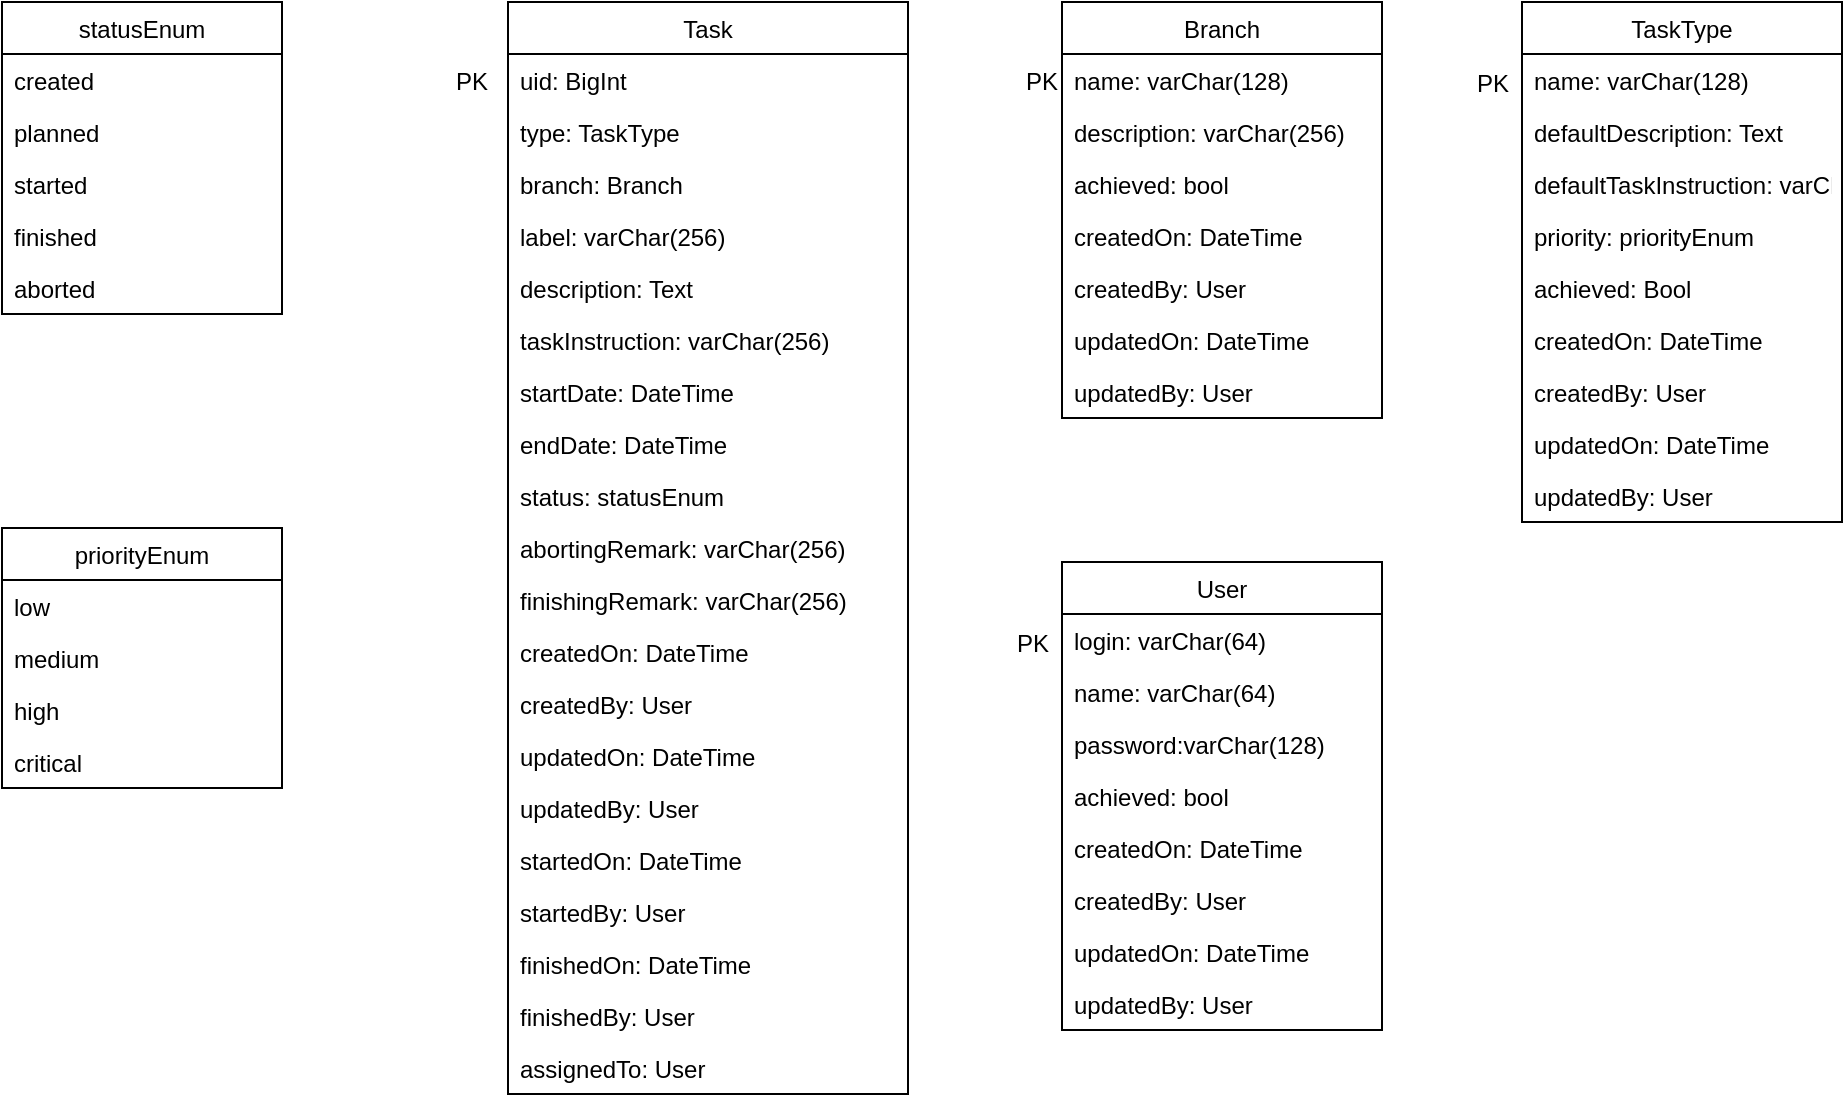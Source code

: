<mxfile version="19.0.0" type="device"><diagram id="C5RBs43oDa-KdzZeNtuy" name="Page-1"><mxGraphModel dx="2249" dy="857" grid="1" gridSize="10" guides="1" tooltips="1" connect="1" arrows="1" fold="1" page="1" pageScale="1" pageWidth="827" pageHeight="1169" math="0" shadow="0"><root><mxCell id="WIyWlLk6GJQsqaUBKTNV-0"/><mxCell id="WIyWlLk6GJQsqaUBKTNV-1" parent="WIyWlLk6GJQsqaUBKTNV-0"/><mxCell id="zkfFHV4jXpPFQw0GAbJ--0" value="Task" style="swimlane;fontStyle=0;align=center;verticalAlign=top;childLayout=stackLayout;horizontal=1;startSize=26;horizontalStack=0;resizeParent=1;resizeLast=0;collapsible=1;marginBottom=0;rounded=0;shadow=0;strokeWidth=1;" parent="WIyWlLk6GJQsqaUBKTNV-1" vertex="1"><mxGeometry x="3" y="80" width="200" height="546" as="geometry"><mxRectangle x="70" y="100" width="160" height="26" as="alternateBounds"/></mxGeometry></mxCell><mxCell id="zkfFHV4jXpPFQw0GAbJ--1" value="uid: BigInt" style="text;align=left;verticalAlign=top;spacingLeft=4;spacingRight=4;overflow=hidden;rotatable=0;points=[[0,0.5],[1,0.5]];portConstraint=eastwest;" parent="zkfFHV4jXpPFQw0GAbJ--0" vertex="1"><mxGeometry y="26" width="200" height="26" as="geometry"/></mxCell><mxCell id="zkfFHV4jXpPFQw0GAbJ--3" value="type: TaskType" style="text;align=left;verticalAlign=top;spacingLeft=4;spacingRight=4;overflow=hidden;rotatable=0;points=[[0,0.5],[1,0.5]];portConstraint=eastwest;rounded=0;shadow=0;html=0;" parent="zkfFHV4jXpPFQw0GAbJ--0" vertex="1"><mxGeometry y="52" width="200" height="26" as="geometry"/></mxCell><mxCell id="723ChH0FQPOW0OSQCUjx-0" value="branch: Branch" style="text;align=left;verticalAlign=top;spacingLeft=4;spacingRight=4;overflow=hidden;rotatable=0;points=[[0,0.5],[1,0.5]];portConstraint=eastwest;rounded=0;shadow=0;html=0;" parent="zkfFHV4jXpPFQw0GAbJ--0" vertex="1"><mxGeometry y="78" width="200" height="26" as="geometry"/></mxCell><mxCell id="MRvpnOqSH5YKRGcCdDBZ-0" value="label: varChar(256)" style="text;align=left;verticalAlign=top;spacingLeft=4;spacingRight=4;overflow=hidden;rotatable=0;points=[[0,0.5],[1,0.5]];portConstraint=eastwest;rounded=0;shadow=0;html=0;" parent="zkfFHV4jXpPFQw0GAbJ--0" vertex="1"><mxGeometry y="104" width="200" height="26" as="geometry"/></mxCell><mxCell id="MRvpnOqSH5YKRGcCdDBZ-1" value="description: Text" style="text;align=left;verticalAlign=top;spacingLeft=4;spacingRight=4;overflow=hidden;rotatable=0;points=[[0,0.5],[1,0.5]];portConstraint=eastwest;rounded=0;shadow=0;html=0;" parent="zkfFHV4jXpPFQw0GAbJ--0" vertex="1"><mxGeometry y="130" width="200" height="26" as="geometry"/></mxCell><mxCell id="xe4j3x-Gy7MrRvBosijh-3" value="taskInstruction: varChar(256)" style="text;align=left;verticalAlign=top;spacingLeft=4;spacingRight=4;overflow=hidden;rotatable=0;points=[[0,0.5],[1,0.5]];portConstraint=eastwest;rounded=0;shadow=0;html=0;" vertex="1" parent="zkfFHV4jXpPFQw0GAbJ--0"><mxGeometry y="156" width="200" height="26" as="geometry"/></mxCell><mxCell id="MRvpnOqSH5YKRGcCdDBZ-2" value="startDate: DateTime" style="text;align=left;verticalAlign=top;spacingLeft=4;spacingRight=4;overflow=hidden;rotatable=0;points=[[0,0.5],[1,0.5]];portConstraint=eastwest;rounded=0;shadow=0;html=0;" parent="zkfFHV4jXpPFQw0GAbJ--0" vertex="1"><mxGeometry y="182" width="200" height="26" as="geometry"/></mxCell><mxCell id="MRvpnOqSH5YKRGcCdDBZ-3" value="endDate: DateTime" style="text;align=left;verticalAlign=top;spacingLeft=4;spacingRight=4;overflow=hidden;rotatable=0;points=[[0,0.5],[1,0.5]];portConstraint=eastwest;rounded=0;shadow=0;html=0;" parent="zkfFHV4jXpPFQw0GAbJ--0" vertex="1"><mxGeometry y="208" width="200" height="26" as="geometry"/></mxCell><mxCell id="MRvpnOqSH5YKRGcCdDBZ-4" value="status: statusEnum" style="text;align=left;verticalAlign=top;spacingLeft=4;spacingRight=4;overflow=hidden;rotatable=0;points=[[0,0.5],[1,0.5]];portConstraint=eastwest;rounded=0;shadow=0;html=0;" parent="zkfFHV4jXpPFQw0GAbJ--0" vertex="1"><mxGeometry y="234" width="200" height="26" as="geometry"/></mxCell><mxCell id="MRvpnOqSH5YKRGcCdDBZ-5" value="abortingRemark: varChar(256)" style="text;align=left;verticalAlign=top;spacingLeft=4;spacingRight=4;overflow=hidden;rotatable=0;points=[[0,0.5],[1,0.5]];portConstraint=eastwest;rounded=0;shadow=0;html=0;" parent="zkfFHV4jXpPFQw0GAbJ--0" vertex="1"><mxGeometry y="260" width="200" height="26" as="geometry"/></mxCell><mxCell id="MRvpnOqSH5YKRGcCdDBZ-6" value="finishingRemark: varChar(256)" style="text;align=left;verticalAlign=top;spacingLeft=4;spacingRight=4;overflow=hidden;rotatable=0;points=[[0,0.5],[1,0.5]];portConstraint=eastwest;rounded=0;shadow=0;html=0;" parent="zkfFHV4jXpPFQw0GAbJ--0" vertex="1"><mxGeometry y="286" width="200" height="26" as="geometry"/></mxCell><mxCell id="MRvpnOqSH5YKRGcCdDBZ-7" value="createdOn: DateTime" style="text;align=left;verticalAlign=top;spacingLeft=4;spacingRight=4;overflow=hidden;rotatable=0;points=[[0,0.5],[1,0.5]];portConstraint=eastwest;rounded=0;shadow=0;html=0;" parent="zkfFHV4jXpPFQw0GAbJ--0" vertex="1"><mxGeometry y="312" width="200" height="26" as="geometry"/></mxCell><mxCell id="MRvpnOqSH5YKRGcCdDBZ-8" value="createdBy: User" style="text;align=left;verticalAlign=top;spacingLeft=4;spacingRight=4;overflow=hidden;rotatable=0;points=[[0,0.5],[1,0.5]];portConstraint=eastwest;rounded=0;shadow=0;html=0;" parent="zkfFHV4jXpPFQw0GAbJ--0" vertex="1"><mxGeometry y="338" width="200" height="26" as="geometry"/></mxCell><mxCell id="MRvpnOqSH5YKRGcCdDBZ-9" value="updatedOn: DateTime" style="text;align=left;verticalAlign=top;spacingLeft=4;spacingRight=4;overflow=hidden;rotatable=0;points=[[0,0.5],[1,0.5]];portConstraint=eastwest;rounded=0;shadow=0;html=0;" parent="zkfFHV4jXpPFQw0GAbJ--0" vertex="1"><mxGeometry y="364" width="200" height="26" as="geometry"/></mxCell><mxCell id="MRvpnOqSH5YKRGcCdDBZ-10" value="updatedBy: User" style="text;align=left;verticalAlign=top;spacingLeft=4;spacingRight=4;overflow=hidden;rotatable=0;points=[[0,0.5],[1,0.5]];portConstraint=eastwest;rounded=0;shadow=0;html=0;" parent="zkfFHV4jXpPFQw0GAbJ--0" vertex="1"><mxGeometry y="390" width="200" height="26" as="geometry"/></mxCell><mxCell id="MRvpnOqSH5YKRGcCdDBZ-11" value="startedOn: DateTime" style="text;align=left;verticalAlign=top;spacingLeft=4;spacingRight=4;overflow=hidden;rotatable=0;points=[[0,0.5],[1,0.5]];portConstraint=eastwest;rounded=0;shadow=0;html=0;" parent="zkfFHV4jXpPFQw0GAbJ--0" vertex="1"><mxGeometry y="416" width="200" height="26" as="geometry"/></mxCell><mxCell id="MRvpnOqSH5YKRGcCdDBZ-12" value="startedBy: User" style="text;align=left;verticalAlign=top;spacingLeft=4;spacingRight=4;overflow=hidden;rotatable=0;points=[[0,0.5],[1,0.5]];portConstraint=eastwest;rounded=0;shadow=0;html=0;" parent="zkfFHV4jXpPFQw0GAbJ--0" vertex="1"><mxGeometry y="442" width="200" height="26" as="geometry"/></mxCell><mxCell id="MRvpnOqSH5YKRGcCdDBZ-13" value="finishedOn: DateTime" style="text;align=left;verticalAlign=top;spacingLeft=4;spacingRight=4;overflow=hidden;rotatable=0;points=[[0,0.5],[1,0.5]];portConstraint=eastwest;rounded=0;shadow=0;html=0;" parent="zkfFHV4jXpPFQw0GAbJ--0" vertex="1"><mxGeometry y="468" width="200" height="26" as="geometry"/></mxCell><mxCell id="MRvpnOqSH5YKRGcCdDBZ-14" value="finishedBy: User" style="text;align=left;verticalAlign=top;spacingLeft=4;spacingRight=4;overflow=hidden;rotatable=0;points=[[0,0.5],[1,0.5]];portConstraint=eastwest;rounded=0;shadow=0;html=0;" parent="zkfFHV4jXpPFQw0GAbJ--0" vertex="1"><mxGeometry y="494" width="200" height="26" as="geometry"/></mxCell><mxCell id="MRvpnOqSH5YKRGcCdDBZ-15" value="assignedTo: User" style="text;align=left;verticalAlign=top;spacingLeft=4;spacingRight=4;overflow=hidden;rotatable=0;points=[[0,0.5],[1,0.5]];portConstraint=eastwest;rounded=0;shadow=0;html=0;" parent="zkfFHV4jXpPFQw0GAbJ--0" vertex="1"><mxGeometry y="520" width="200" height="26" as="geometry"/></mxCell><mxCell id="85Tb4aOprk9gCxHOZDZa-44" value="Branch" style="swimlane;fontStyle=0;childLayout=stackLayout;horizontal=1;startSize=26;fillColor=none;horizontalStack=0;resizeParent=1;resizeParentMax=0;resizeLast=0;collapsible=1;marginBottom=0;" parent="WIyWlLk6GJQsqaUBKTNV-1" vertex="1"><mxGeometry x="280" y="80" width="160" height="208" as="geometry"/></mxCell><mxCell id="85Tb4aOprk9gCxHOZDZa-50" value="name: varChar(128)" style="text;strokeColor=none;fillColor=none;align=left;verticalAlign=top;spacingLeft=4;spacingRight=4;overflow=hidden;rotatable=0;points=[[0,0.5],[1,0.5]];portConstraint=eastwest;" parent="85Tb4aOprk9gCxHOZDZa-44" vertex="1"><mxGeometry y="26" width="160" height="26" as="geometry"/></mxCell><mxCell id="85Tb4aOprk9gCxHOZDZa-51" value="description: varChar(256)" style="text;strokeColor=none;fillColor=none;align=left;verticalAlign=top;spacingLeft=4;spacingRight=4;overflow=hidden;rotatable=0;points=[[0,0.5],[1,0.5]];portConstraint=eastwest;" parent="85Tb4aOprk9gCxHOZDZa-44" vertex="1"><mxGeometry y="52" width="160" height="26" as="geometry"/></mxCell><mxCell id="85Tb4aOprk9gCxHOZDZa-56" value="achieved: bool" style="text;strokeColor=none;fillColor=none;align=left;verticalAlign=top;spacingLeft=4;spacingRight=4;overflow=hidden;rotatable=0;points=[[0,0.5],[1,0.5]];portConstraint=eastwest;" parent="85Tb4aOprk9gCxHOZDZa-44" vertex="1"><mxGeometry y="78" width="160" height="26" as="geometry"/></mxCell><mxCell id="85Tb4aOprk9gCxHOZDZa-52" value="createdOn: DateTime" style="text;strokeColor=none;fillColor=none;align=left;verticalAlign=top;spacingLeft=4;spacingRight=4;overflow=hidden;rotatable=0;points=[[0,0.5],[1,0.5]];portConstraint=eastwest;" parent="85Tb4aOprk9gCxHOZDZa-44" vertex="1"><mxGeometry y="104" width="160" height="26" as="geometry"/></mxCell><mxCell id="85Tb4aOprk9gCxHOZDZa-53" value="createdBy: User" style="text;strokeColor=none;fillColor=none;align=left;verticalAlign=top;spacingLeft=4;spacingRight=4;overflow=hidden;rotatable=0;points=[[0,0.5],[1,0.5]];portConstraint=eastwest;" parent="85Tb4aOprk9gCxHOZDZa-44" vertex="1"><mxGeometry y="130" width="160" height="26" as="geometry"/></mxCell><mxCell id="85Tb4aOprk9gCxHOZDZa-54" value="updatedOn: DateTime" style="text;strokeColor=none;fillColor=none;align=left;verticalAlign=top;spacingLeft=4;spacingRight=4;overflow=hidden;rotatable=0;points=[[0,0.5],[1,0.5]];portConstraint=eastwest;" parent="85Tb4aOprk9gCxHOZDZa-44" vertex="1"><mxGeometry y="156" width="160" height="26" as="geometry"/></mxCell><mxCell id="85Tb4aOprk9gCxHOZDZa-55" value="updatedBy: User" style="text;strokeColor=none;fillColor=none;align=left;verticalAlign=top;spacingLeft=4;spacingRight=4;overflow=hidden;rotatable=0;points=[[0,0.5],[1,0.5]];portConstraint=eastwest;" parent="85Tb4aOprk9gCxHOZDZa-44" vertex="1"><mxGeometry y="182" width="160" height="26" as="geometry"/></mxCell><mxCell id="85Tb4aOprk9gCxHOZDZa-58" value="TaskType" style="swimlane;fontStyle=0;childLayout=stackLayout;horizontal=1;startSize=26;fillColor=none;horizontalStack=0;resizeParent=1;resizeParentMax=0;resizeLast=0;collapsible=1;marginBottom=0;" parent="WIyWlLk6GJQsqaUBKTNV-1" vertex="1"><mxGeometry x="510" y="80" width="160" height="260" as="geometry"/></mxCell><mxCell id="85Tb4aOprk9gCxHOZDZa-59" value="name: varChar(128)" style="text;strokeColor=none;fillColor=none;align=left;verticalAlign=top;spacingLeft=4;spacingRight=4;overflow=hidden;rotatable=0;points=[[0,0.5],[1,0.5]];portConstraint=eastwest;" parent="85Tb4aOprk9gCxHOZDZa-58" vertex="1"><mxGeometry y="26" width="160" height="26" as="geometry"/></mxCell><mxCell id="85Tb4aOprk9gCxHOZDZa-60" value="defaultDescription: Text" style="text;strokeColor=none;fillColor=none;align=left;verticalAlign=top;spacingLeft=4;spacingRight=4;overflow=hidden;rotatable=0;points=[[0,0.5],[1,0.5]];portConstraint=eastwest;" parent="85Tb4aOprk9gCxHOZDZa-58" vertex="1"><mxGeometry y="52" width="160" height="26" as="geometry"/></mxCell><mxCell id="xe4j3x-Gy7MrRvBosijh-4" value="defaultTaskInstruction: varChar(256)" style="text;strokeColor=none;fillColor=none;align=left;verticalAlign=top;spacingLeft=4;spacingRight=4;overflow=hidden;rotatable=0;points=[[0,0.5],[1,0.5]];portConstraint=eastwest;" vertex="1" parent="85Tb4aOprk9gCxHOZDZa-58"><mxGeometry y="78" width="160" height="26" as="geometry"/></mxCell><mxCell id="MEhReO5eNilIqWOjxO63-9" value="priority: priorityEnum" style="text;strokeColor=none;fillColor=none;align=left;verticalAlign=top;spacingLeft=4;spacingRight=4;overflow=hidden;rotatable=0;points=[[0,0.5],[1,0.5]];portConstraint=eastwest;" parent="85Tb4aOprk9gCxHOZDZa-58" vertex="1"><mxGeometry y="104" width="160" height="26" as="geometry"/></mxCell><mxCell id="85Tb4aOprk9gCxHOZDZa-65" value="achieved: Bool" style="text;strokeColor=none;fillColor=none;align=left;verticalAlign=top;spacingLeft=4;spacingRight=4;overflow=hidden;rotatable=0;points=[[0,0.5],[1,0.5]];portConstraint=eastwest;" parent="85Tb4aOprk9gCxHOZDZa-58" vertex="1"><mxGeometry y="130" width="160" height="26" as="geometry"/></mxCell><mxCell id="85Tb4aOprk9gCxHOZDZa-61" value="createdOn: DateTime" style="text;strokeColor=none;fillColor=none;align=left;verticalAlign=top;spacingLeft=4;spacingRight=4;overflow=hidden;rotatable=0;points=[[0,0.5],[1,0.5]];portConstraint=eastwest;" parent="85Tb4aOprk9gCxHOZDZa-58" vertex="1"><mxGeometry y="156" width="160" height="26" as="geometry"/></mxCell><mxCell id="85Tb4aOprk9gCxHOZDZa-62" value="createdBy: User " style="text;strokeColor=none;fillColor=none;align=left;verticalAlign=top;spacingLeft=4;spacingRight=4;overflow=hidden;rotatable=0;points=[[0,0.5],[1,0.5]];portConstraint=eastwest;" parent="85Tb4aOprk9gCxHOZDZa-58" vertex="1"><mxGeometry y="182" width="160" height="26" as="geometry"/></mxCell><mxCell id="85Tb4aOprk9gCxHOZDZa-63" value="updatedOn: DateTime" style="text;strokeColor=none;fillColor=none;align=left;verticalAlign=top;spacingLeft=4;spacingRight=4;overflow=hidden;rotatable=0;points=[[0,0.5],[1,0.5]];portConstraint=eastwest;" parent="85Tb4aOprk9gCxHOZDZa-58" vertex="1"><mxGeometry y="208" width="160" height="26" as="geometry"/></mxCell><mxCell id="85Tb4aOprk9gCxHOZDZa-64" value="updatedBy: User" style="text;strokeColor=none;fillColor=none;align=left;verticalAlign=top;spacingLeft=4;spacingRight=4;overflow=hidden;rotatable=0;points=[[0,0.5],[1,0.5]];portConstraint=eastwest;" parent="85Tb4aOprk9gCxHOZDZa-58" vertex="1"><mxGeometry y="234" width="160" height="26" as="geometry"/></mxCell><mxCell id="MEhReO5eNilIqWOjxO63-0" value="User" style="swimlane;fontStyle=0;childLayout=stackLayout;horizontal=1;startSize=26;fillColor=none;horizontalStack=0;resizeParent=1;resizeParentMax=0;resizeLast=0;collapsible=1;marginBottom=0;" parent="WIyWlLk6GJQsqaUBKTNV-1" vertex="1"><mxGeometry x="280" y="360" width="160" height="234" as="geometry"/></mxCell><mxCell id="MEhReO5eNilIqWOjxO63-1" value="login: varChar(64)" style="text;strokeColor=none;fillColor=none;align=left;verticalAlign=top;spacingLeft=4;spacingRight=4;overflow=hidden;rotatable=0;points=[[0,0.5],[1,0.5]];portConstraint=eastwest;" parent="MEhReO5eNilIqWOjxO63-0" vertex="1"><mxGeometry y="26" width="160" height="26" as="geometry"/></mxCell><mxCell id="MEhReO5eNilIqWOjxO63-2" value="name: varChar(64)" style="text;strokeColor=none;fillColor=none;align=left;verticalAlign=top;spacingLeft=4;spacingRight=4;overflow=hidden;rotatable=0;points=[[0,0.5],[1,0.5]];portConstraint=eastwest;" parent="MEhReO5eNilIqWOjxO63-0" vertex="1"><mxGeometry y="52" width="160" height="26" as="geometry"/></mxCell><mxCell id="MEhReO5eNilIqWOjxO63-8" value="password:varChar(128)" style="text;strokeColor=none;fillColor=none;align=left;verticalAlign=top;spacingLeft=4;spacingRight=4;overflow=hidden;rotatable=0;points=[[0,0.5],[1,0.5]];portConstraint=eastwest;" parent="MEhReO5eNilIqWOjxO63-0" vertex="1"><mxGeometry y="78" width="160" height="26" as="geometry"/></mxCell><mxCell id="MEhReO5eNilIqWOjxO63-7" value="achieved: bool" style="text;strokeColor=none;fillColor=none;align=left;verticalAlign=top;spacingLeft=4;spacingRight=4;overflow=hidden;rotatable=0;points=[[0,0.5],[1,0.5]];portConstraint=eastwest;" parent="MEhReO5eNilIqWOjxO63-0" vertex="1"><mxGeometry y="104" width="160" height="26" as="geometry"/></mxCell><mxCell id="MEhReO5eNilIqWOjxO63-3" value="createdOn: DateTime" style="text;strokeColor=none;fillColor=none;align=left;verticalAlign=top;spacingLeft=4;spacingRight=4;overflow=hidden;rotatable=0;points=[[0,0.5],[1,0.5]];portConstraint=eastwest;" parent="MEhReO5eNilIqWOjxO63-0" vertex="1"><mxGeometry y="130" width="160" height="26" as="geometry"/></mxCell><mxCell id="MEhReO5eNilIqWOjxO63-4" value="createdBy: User" style="text;strokeColor=none;fillColor=none;align=left;verticalAlign=top;spacingLeft=4;spacingRight=4;overflow=hidden;rotatable=0;points=[[0,0.5],[1,0.5]];portConstraint=eastwest;" parent="MEhReO5eNilIqWOjxO63-0" vertex="1"><mxGeometry y="156" width="160" height="26" as="geometry"/></mxCell><mxCell id="MEhReO5eNilIqWOjxO63-5" value="updatedOn: DateTime" style="text;strokeColor=none;fillColor=none;align=left;verticalAlign=top;spacingLeft=4;spacingRight=4;overflow=hidden;rotatable=0;points=[[0,0.5],[1,0.5]];portConstraint=eastwest;" parent="MEhReO5eNilIqWOjxO63-0" vertex="1"><mxGeometry y="182" width="160" height="26" as="geometry"/></mxCell><mxCell id="MEhReO5eNilIqWOjxO63-6" value="updatedBy: User" style="text;strokeColor=none;fillColor=none;align=left;verticalAlign=top;spacingLeft=4;spacingRight=4;overflow=hidden;rotatable=0;points=[[0,0.5],[1,0.5]];portConstraint=eastwest;" parent="MEhReO5eNilIqWOjxO63-0" vertex="1"><mxGeometry y="208" width="160" height="26" as="geometry"/></mxCell><mxCell id="MEhReO5eNilIqWOjxO63-10" value="PK" style="text;html=1;strokeColor=none;fillColor=none;align=center;verticalAlign=middle;whiteSpace=wrap;rounded=0;" parent="WIyWlLk6GJQsqaUBKTNV-1" vertex="1"><mxGeometry x="-30" y="105" width="30" height="30" as="geometry"/></mxCell><mxCell id="MEhReO5eNilIqWOjxO63-11" value="PK" style="text;html=1;strokeColor=none;fillColor=none;align=center;verticalAlign=middle;whiteSpace=wrap;rounded=0;" parent="WIyWlLk6GJQsqaUBKTNV-1" vertex="1"><mxGeometry x="260" y="105" width="20" height="30" as="geometry"/></mxCell><mxCell id="MEhReO5eNilIqWOjxO63-13" value="PK" style="text;html=1;strokeColor=none;fillColor=none;align=center;verticalAlign=middle;whiteSpace=wrap;rounded=0;" parent="WIyWlLk6GJQsqaUBKTNV-1" vertex="1"><mxGeometry x="481" y="106" width="29" height="30" as="geometry"/></mxCell><mxCell id="MEhReO5eNilIqWOjxO63-14" value="PK" style="text;html=1;strokeColor=none;fillColor=none;align=center;verticalAlign=middle;whiteSpace=wrap;rounded=0;" parent="WIyWlLk6GJQsqaUBKTNV-1" vertex="1"><mxGeometry x="251" y="386" width="29" height="30" as="geometry"/></mxCell><mxCell id="MEhReO5eNilIqWOjxO63-15" value="statusEnum" style="swimlane;fontStyle=0;childLayout=stackLayout;horizontal=1;startSize=26;fillColor=none;horizontalStack=0;resizeParent=1;resizeParentMax=0;resizeLast=0;collapsible=1;marginBottom=0;" parent="WIyWlLk6GJQsqaUBKTNV-1" vertex="1"><mxGeometry x="-250" y="80" width="140" height="156" as="geometry"/></mxCell><mxCell id="MEhReO5eNilIqWOjxO63-16" value="created" style="text;strokeColor=none;fillColor=none;align=left;verticalAlign=top;spacingLeft=4;spacingRight=4;overflow=hidden;rotatable=0;points=[[0,0.5],[1,0.5]];portConstraint=eastwest;" parent="MEhReO5eNilIqWOjxO63-15" vertex="1"><mxGeometry y="26" width="140" height="26" as="geometry"/></mxCell><mxCell id="MEhReO5eNilIqWOjxO63-17" value="planned" style="text;strokeColor=none;fillColor=none;align=left;verticalAlign=top;spacingLeft=4;spacingRight=4;overflow=hidden;rotatable=0;points=[[0,0.5],[1,0.5]];portConstraint=eastwest;" parent="MEhReO5eNilIqWOjxO63-15" vertex="1"><mxGeometry y="52" width="140" height="26" as="geometry"/></mxCell><mxCell id="MEhReO5eNilIqWOjxO63-21" value="started" style="text;strokeColor=none;fillColor=none;align=left;verticalAlign=top;spacingLeft=4;spacingRight=4;overflow=hidden;rotatable=0;points=[[0,0.5],[1,0.5]];portConstraint=eastwest;" parent="MEhReO5eNilIqWOjxO63-15" vertex="1"><mxGeometry y="78" width="140" height="26" as="geometry"/></mxCell><mxCell id="MEhReO5eNilIqWOjxO63-22" value="finished" style="text;strokeColor=none;fillColor=none;align=left;verticalAlign=top;spacingLeft=4;spacingRight=4;overflow=hidden;rotatable=0;points=[[0,0.5],[1,0.5]];portConstraint=eastwest;" parent="MEhReO5eNilIqWOjxO63-15" vertex="1"><mxGeometry y="104" width="140" height="26" as="geometry"/></mxCell><mxCell id="MEhReO5eNilIqWOjxO63-18" value="aborted" style="text;strokeColor=none;fillColor=none;align=left;verticalAlign=top;spacingLeft=4;spacingRight=4;overflow=hidden;rotatable=0;points=[[0,0.5],[1,0.5]];portConstraint=eastwest;" parent="MEhReO5eNilIqWOjxO63-15" vertex="1"><mxGeometry y="130" width="140" height="26" as="geometry"/></mxCell><mxCell id="MEhReO5eNilIqWOjxO63-24" value="priorityEnum" style="swimlane;fontStyle=0;childLayout=stackLayout;horizontal=1;startSize=26;fillColor=none;horizontalStack=0;resizeParent=1;resizeParentMax=0;resizeLast=0;collapsible=1;marginBottom=0;" parent="WIyWlLk6GJQsqaUBKTNV-1" vertex="1"><mxGeometry x="-250" y="343" width="140" height="130" as="geometry"/></mxCell><mxCell id="MEhReO5eNilIqWOjxO63-26" value="low" style="text;strokeColor=none;fillColor=none;align=left;verticalAlign=top;spacingLeft=4;spacingRight=4;overflow=hidden;rotatable=0;points=[[0,0.5],[1,0.5]];portConstraint=eastwest;" parent="MEhReO5eNilIqWOjxO63-24" vertex="1"><mxGeometry y="26" width="140" height="26" as="geometry"/></mxCell><mxCell id="MEhReO5eNilIqWOjxO63-27" value="medium" style="text;strokeColor=none;fillColor=none;align=left;verticalAlign=top;spacingLeft=4;spacingRight=4;overflow=hidden;rotatable=0;points=[[0,0.5],[1,0.5]];portConstraint=eastwest;" parent="MEhReO5eNilIqWOjxO63-24" vertex="1"><mxGeometry y="52" width="140" height="26" as="geometry"/></mxCell><mxCell id="MEhReO5eNilIqWOjxO63-28" value="high" style="text;strokeColor=none;fillColor=none;align=left;verticalAlign=top;spacingLeft=4;spacingRight=4;overflow=hidden;rotatable=0;points=[[0,0.5],[1,0.5]];portConstraint=eastwest;" parent="MEhReO5eNilIqWOjxO63-24" vertex="1"><mxGeometry y="78" width="140" height="26" as="geometry"/></mxCell><mxCell id="MEhReO5eNilIqWOjxO63-29" value="critical" style="text;strokeColor=none;fillColor=none;align=left;verticalAlign=top;spacingLeft=4;spacingRight=4;overflow=hidden;rotatable=0;points=[[0,0.5],[1,0.5]];portConstraint=eastwest;" parent="MEhReO5eNilIqWOjxO63-24" vertex="1"><mxGeometry y="104" width="140" height="26" as="geometry"/></mxCell></root></mxGraphModel></diagram></mxfile>